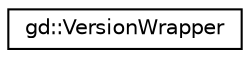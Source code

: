 digraph "Graphical Class Hierarchy"
{
  edge [fontname="Helvetica",fontsize="10",labelfontname="Helvetica",labelfontsize="10"];
  node [fontname="Helvetica",fontsize="10",shape=record];
  rankdir="LR";
  Node1 [label="gd::VersionWrapper",height=0.2,width=0.4,color="black", fillcolor="white", style="filled",URL="$classgd_1_1_version_wrapper.html",tooltip="Used to get information about GDevelop Core version. "];
}
